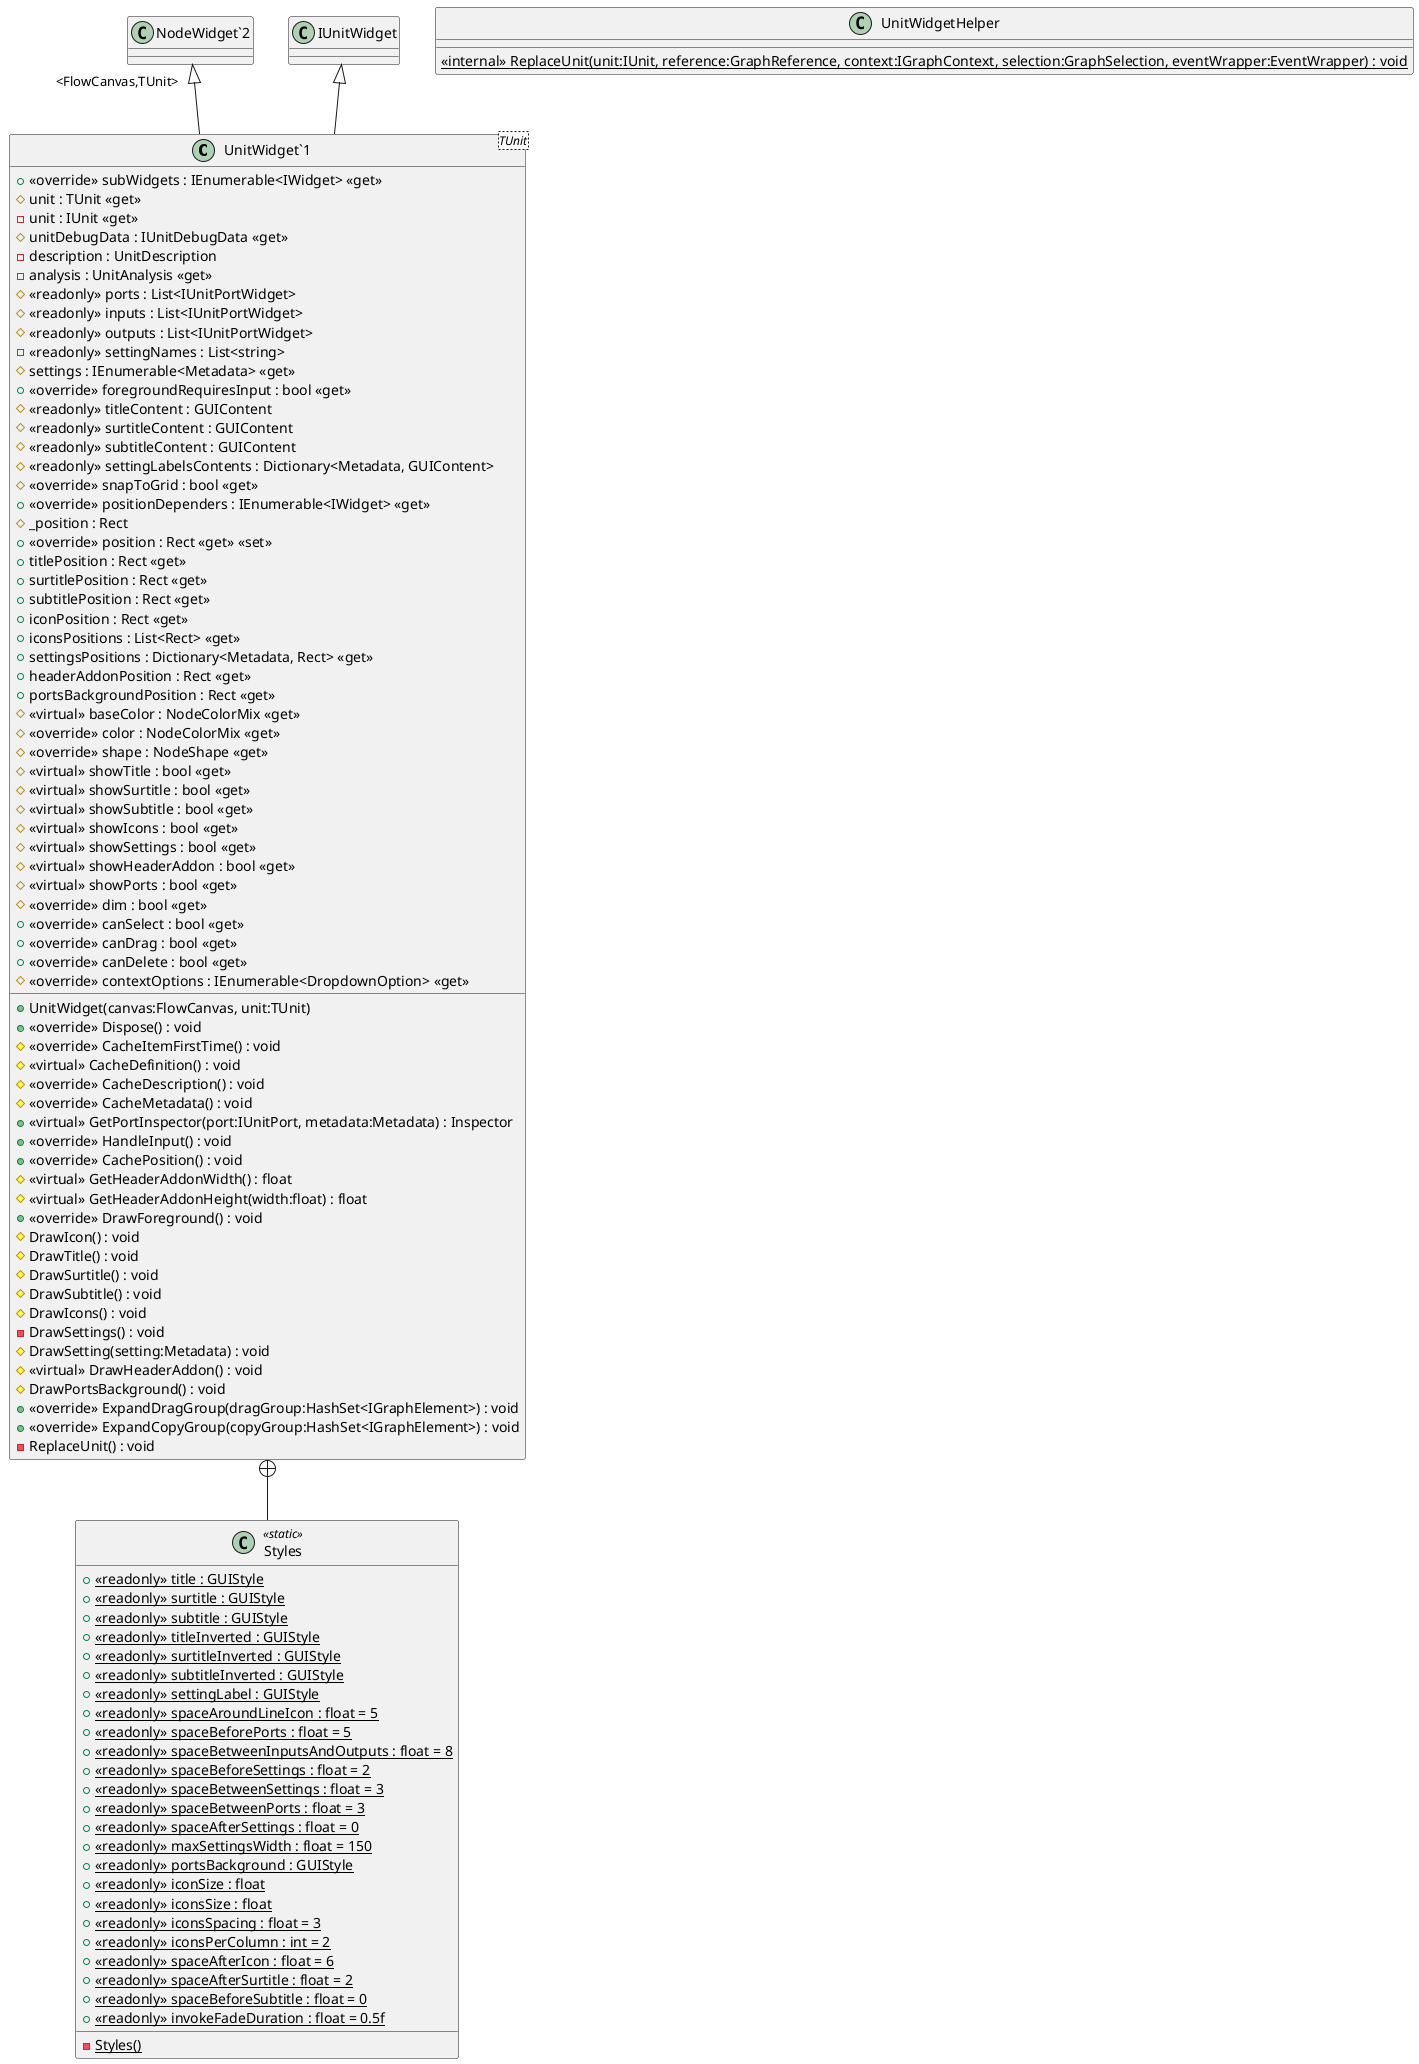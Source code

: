 @startuml
class "UnitWidget`1"<TUnit> {
    + UnitWidget(canvas:FlowCanvas, unit:TUnit)
    + <<override>> Dispose() : void
    + <<override>> subWidgets : IEnumerable<IWidget> <<get>>
    # unit : TUnit <<get>>
    - unit : IUnit <<get>>
    # unitDebugData : IUnitDebugData <<get>>
    - description : UnitDescription
    - analysis : UnitAnalysis <<get>>
    # <<readonly>> ports : List<IUnitPortWidget>
    # <<readonly>> inputs : List<IUnitPortWidget>
    # <<readonly>> outputs : List<IUnitPortWidget>
    - <<readonly>> settingNames : List<string>
    # settings : IEnumerable<Metadata> <<get>>
    # <<override>> CacheItemFirstTime() : void
    # <<virtual>> CacheDefinition() : void
    # <<override>> CacheDescription() : void
    # <<override>> CacheMetadata() : void
    + <<virtual>> GetPortInspector(port:IUnitPort, metadata:Metadata) : Inspector
    + <<override>> foregroundRequiresInput : bool <<get>>
    + <<override>> HandleInput() : void
    # <<readonly>> titleContent : GUIContent
    # <<readonly>> surtitleContent : GUIContent
    # <<readonly>> subtitleContent : GUIContent
    # <<readonly>> settingLabelsContents : Dictionary<Metadata, GUIContent>
    # <<override>> snapToGrid : bool <<get>>
    + <<override>> positionDependers : IEnumerable<IWidget> <<get>>
    # _position : Rect
    + <<override>> position : Rect <<get>> <<set>>
    + titlePosition : Rect <<get>>
    + surtitlePosition : Rect <<get>>
    + subtitlePosition : Rect <<get>>
    + iconPosition : Rect <<get>>
    + iconsPositions : List<Rect> <<get>>
    + settingsPositions : Dictionary<Metadata, Rect> <<get>>
    + headerAddonPosition : Rect <<get>>
    + portsBackgroundPosition : Rect <<get>>
    + <<override>> CachePosition() : void
    # <<virtual>> GetHeaderAddonWidth() : float
    # <<virtual>> GetHeaderAddonHeight(width:float) : float
    # <<virtual>> baseColor : NodeColorMix <<get>>
    # <<override>> color : NodeColorMix <<get>>
    # <<override>> shape : NodeShape <<get>>
    # <<virtual>> showTitle : bool <<get>>
    # <<virtual>> showSurtitle : bool <<get>>
    # <<virtual>> showSubtitle : bool <<get>>
    # <<virtual>> showIcons : bool <<get>>
    # <<virtual>> showSettings : bool <<get>>
    # <<virtual>> showHeaderAddon : bool <<get>>
    # <<virtual>> showPorts : bool <<get>>
    # <<override>> dim : bool <<get>>
    + <<override>> DrawForeground() : void
    # DrawIcon() : void
    # DrawTitle() : void
    # DrawSurtitle() : void
    # DrawSubtitle() : void
    # DrawIcons() : void
    - DrawSettings() : void
    # DrawSetting(setting:Metadata) : void
    # <<virtual>> DrawHeaderAddon() : void
    # DrawPortsBackground() : void
    + <<override>> canSelect : bool <<get>>
    + <<override>> canDrag : bool <<get>>
    + <<override>> ExpandDragGroup(dragGroup:HashSet<IGraphElement>) : void
    + <<override>> canDelete : bool <<get>>
    + <<override>> ExpandCopyGroup(copyGroup:HashSet<IGraphElement>) : void
    # <<override>> contextOptions : IEnumerable<DropdownOption> <<get>>
    - ReplaceUnit() : void
}
class UnitWidgetHelper {
    <<internal>> {static} ReplaceUnit(unit:IUnit, reference:GraphReference, context:IGraphContext, selection:GraphSelection, eventWrapper:EventWrapper) : void
}
class Styles <<static>> {
    {static} - Styles()
    + {static} <<readonly>> title : GUIStyle
    + {static} <<readonly>> surtitle : GUIStyle
    + {static} <<readonly>> subtitle : GUIStyle
    + {static} <<readonly>> titleInverted : GUIStyle
    + {static} <<readonly>> surtitleInverted : GUIStyle
    + {static} <<readonly>> subtitleInverted : GUIStyle
    + {static} <<readonly>> settingLabel : GUIStyle
    + {static} <<readonly>> spaceAroundLineIcon : float = 5
    + {static} <<readonly>> spaceBeforePorts : float = 5
    + {static} <<readonly>> spaceBetweenInputsAndOutputs : float = 8
    + {static} <<readonly>> spaceBeforeSettings : float = 2
    + {static} <<readonly>> spaceBetweenSettings : float = 3
    + {static} <<readonly>> spaceBetweenPorts : float = 3
    + {static} <<readonly>> spaceAfterSettings : float = 0
    + {static} <<readonly>> maxSettingsWidth : float = 150
    + {static} <<readonly>> portsBackground : GUIStyle
    + {static} <<readonly>> iconSize : float
    + {static} <<readonly>> iconsSize : float
    + {static} <<readonly>> iconsSpacing : float = 3
    + {static} <<readonly>> iconsPerColumn : int = 2
    + {static} <<readonly>> spaceAfterIcon : float = 6
    + {static} <<readonly>> spaceAfterSurtitle : float = 2
    + {static} <<readonly>> spaceBeforeSubtitle : float = 0
    + {static} <<readonly>> invokeFadeDuration : float = 0.5f
}
"NodeWidget`2" "<FlowCanvas,TUnit>" <|-- "UnitWidget`1"
IUnitWidget <|-- "UnitWidget`1"
"UnitWidget`1" +-- Styles
@enduml
